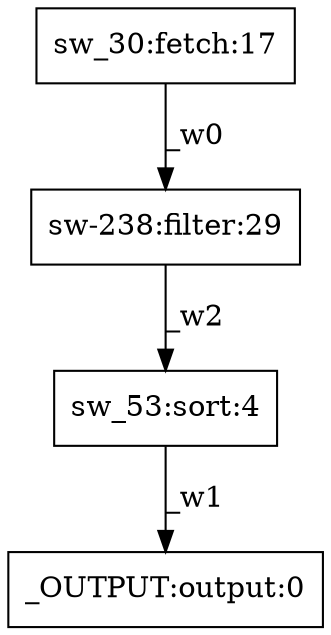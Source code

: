 digraph test1 { node [shape=box] "_OUTPUT" [label="_OUTPUT:output:0"];"sw_30" [label="sw_30:fetch:17"];"sw-238" [label="sw-238:filter:29"];"sw_53" [label="sw_53:sort:4"];"sw_30" -> "sw-238" [label="_w0"];"sw_53" -> "_OUTPUT" [label="_w1"];"sw-238" -> "sw_53" [label="_w2"];}